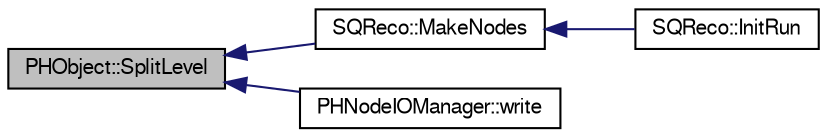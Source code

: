 digraph "PHObject::SplitLevel"
{
  bgcolor="transparent";
  edge [fontname="FreeSans",fontsize="10",labelfontname="FreeSans",labelfontsize="10"];
  node [fontname="FreeSans",fontsize="10",shape=record];
  rankdir="LR";
  Node1 [label="PHObject::SplitLevel",height=0.2,width=0.4,color="black", fillcolor="grey75", style="filled" fontcolor="black"];
  Node1 -> Node2 [dir="back",color="midnightblue",fontsize="10",style="solid",fontname="FreeSans"];
  Node2 [label="SQReco::MakeNodes",height=0.2,width=0.4,color="black",URL="$df/df2/classSQReco.html#a6606fc7b992f65ded141311b0db3f109"];
  Node2 -> Node3 [dir="back",color="midnightblue",fontsize="10",style="solid",fontname="FreeSans"];
  Node3 [label="SQReco::InitRun",height=0.2,width=0.4,color="black",URL="$df/df2/classSQReco.html#ac7504718746454c2518be860d2224802"];
  Node1 -> Node4 [dir="back",color="midnightblue",fontsize="10",style="solid",fontname="FreeSans"];
  Node4 [label="PHNodeIOManager::write",height=0.2,width=0.4,color="black",URL="$d7/d4d/classPHNodeIOManager.html#ac914b80a3b21fec29af92822e940e577"];
}
